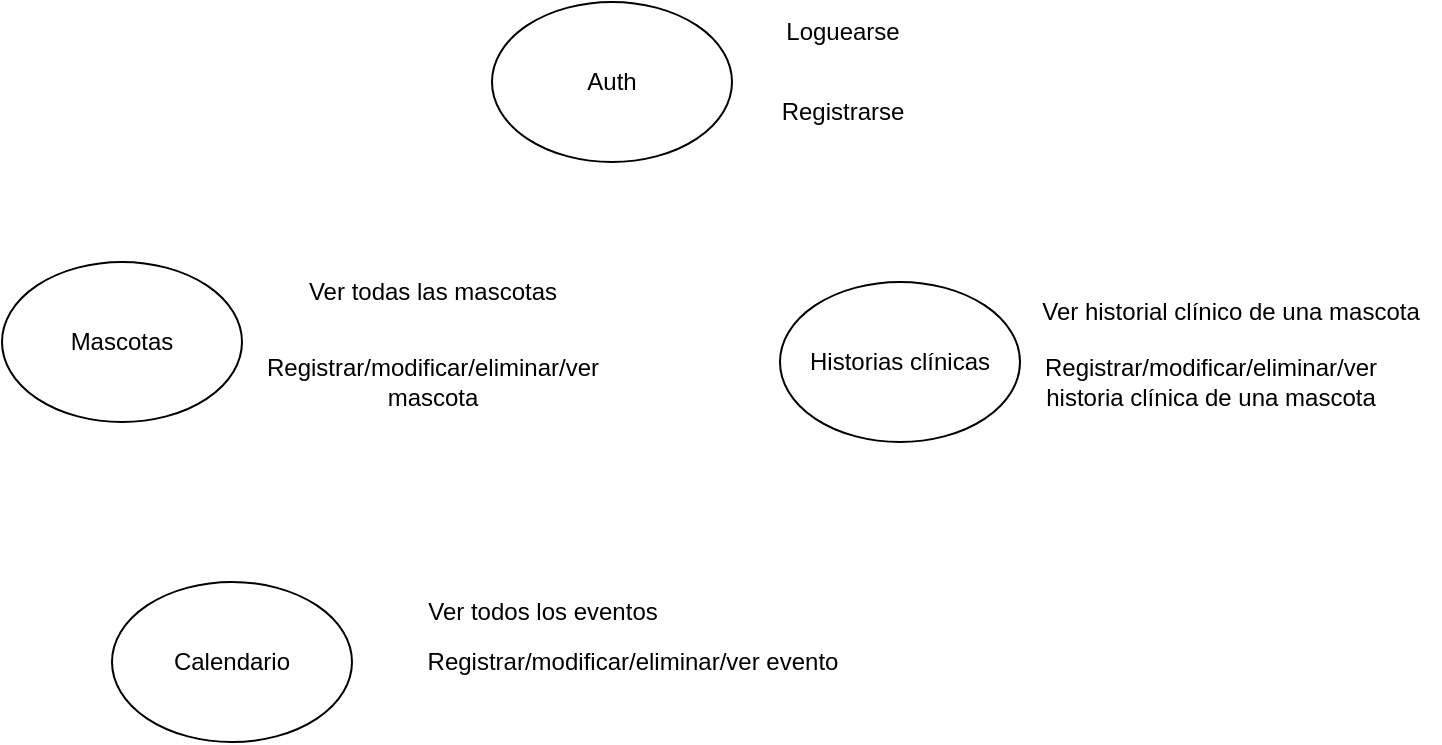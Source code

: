 <mxfile>
    <diagram id="8FZAr5AUJVTO7_EuGBcq" name="Page-1">
        <mxGraphModel dx="914" dy="635" grid="1" gridSize="10" guides="1" tooltips="1" connect="1" arrows="1" fold="1" page="1" pageScale="1" pageWidth="827" pageHeight="1169" math="0" shadow="0">
            <root>
                <mxCell id="0"/>
                <mxCell id="1" parent="0"/>
                <mxCell id="3" value="Auth" style="ellipse;whiteSpace=wrap;html=1;" vertex="1" parent="1">
                    <mxGeometry x="270" y="40" width="120" height="80" as="geometry"/>
                </mxCell>
                <mxCell id="5" value="Loguearse" style="text;html=1;align=center;verticalAlign=middle;resizable=0;points=[];autosize=1;strokeColor=none;fillColor=none;" vertex="1" parent="1">
                    <mxGeometry x="405" y="40" width="80" height="30" as="geometry"/>
                </mxCell>
                <mxCell id="6" value="Registrarse" style="text;html=1;align=center;verticalAlign=middle;resizable=0;points=[];autosize=1;strokeColor=none;fillColor=none;" vertex="1" parent="1">
                    <mxGeometry x="405" y="80" width="80" height="30" as="geometry"/>
                </mxCell>
                <mxCell id="7" value="Ver todas las mascotas" style="text;html=1;align=center;verticalAlign=middle;resizable=0;points=[];autosize=1;strokeColor=none;fillColor=none;" vertex="1" parent="1">
                    <mxGeometry x="165" y="170" width="150" height="30" as="geometry"/>
                </mxCell>
                <mxCell id="8" value="Registrar/modificar/eliminar/ver &lt;br&gt;mascota" style="text;html=1;align=center;verticalAlign=middle;resizable=0;points=[];autosize=1;strokeColor=none;fillColor=none;" vertex="1" parent="1">
                    <mxGeometry x="145" y="210" width="190" height="40" as="geometry"/>
                </mxCell>
                <mxCell id="10" value="Mascotas" style="ellipse;whiteSpace=wrap;html=1;" vertex="1" parent="1">
                    <mxGeometry x="25" y="170" width="120" height="80" as="geometry"/>
                </mxCell>
                <mxCell id="12" value="Ver historial clínico de una mascota" style="text;html=1;align=center;verticalAlign=middle;resizable=0;points=[];autosize=1;strokeColor=none;fillColor=none;" vertex="1" parent="1">
                    <mxGeometry x="534" y="180" width="210" height="30" as="geometry"/>
                </mxCell>
                <mxCell id="13" value="Historias clínicas" style="ellipse;whiteSpace=wrap;html=1;" vertex="1" parent="1">
                    <mxGeometry x="414" y="180" width="120" height="80" as="geometry"/>
                </mxCell>
                <mxCell id="14" value="Registrar/modificar/eliminar/ver &lt;br&gt;historia clínica de una mascota" style="text;html=1;align=center;verticalAlign=middle;resizable=0;points=[];autosize=1;strokeColor=none;fillColor=none;" vertex="1" parent="1">
                    <mxGeometry x="534" y="210" width="190" height="40" as="geometry"/>
                </mxCell>
                <mxCell id="16" value="Calendario" style="ellipse;whiteSpace=wrap;html=1;" vertex="1" parent="1">
                    <mxGeometry x="80" y="330" width="120" height="80" as="geometry"/>
                </mxCell>
                <mxCell id="17" value="Ver todos los eventos" style="text;html=1;align=center;verticalAlign=middle;resizable=0;points=[];autosize=1;strokeColor=none;fillColor=none;" vertex="1" parent="1">
                    <mxGeometry x="225" y="330" width="140" height="30" as="geometry"/>
                </mxCell>
                <mxCell id="18" value="Registrar/modificar/eliminar/ver evento" style="text;html=1;align=center;verticalAlign=middle;resizable=0;points=[];autosize=1;strokeColor=none;fillColor=none;" vertex="1" parent="1">
                    <mxGeometry x="225" y="355" width="230" height="30" as="geometry"/>
                </mxCell>
            </root>
        </mxGraphModel>
    </diagram>
</mxfile>
